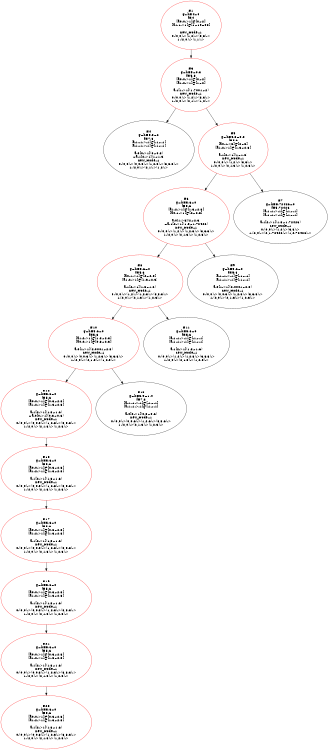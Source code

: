 digraph G {
size = "5,5";
center = true;
1 [label="#1
g+h=4+0
f=4
[a0:0->1]@[0~2]
[a1:1->1]@[1~1e+08]

new_Node:-1
0:(0,0)->(1,2)->(3,3)->
1:(2,0)->(1,1)->
"]
3 [label="#3
g+h=5+0.3
f=5.3
[a0:0->1]@[0~2]
[a1:2->1]@[1~2]

a:1[1->1](1.7001~2)
new_Node:-1
0:(0,0)->(1,2)->(3,3)->
1:(2,0)->(2,1)->(1,2)->
"]
1 -> 3
4 [label="#4
g+h=5.3+2
f=7.3
[a-1:-1->-1]@[-1~-1]
[a-1:-1->-1]@[-1~-1]

a:0[0->1](0~0.3)
+a:1[2->1](1~1.3)
new_Node:-1
0:(0,0)->(0,0.3)->(1,2.3)->(3,3.3)->
1:(2,0)->(2,1)->(1,2)->
"]
3 -> 4
5 [label="#5
g+h=5.3+0.3
f=5.6
[a0:1->3]@[2~3]
[a1:2->1]@[1.3~2.3]

a:1[2->1](1~1.3)
new_Node:-1
0:(0,0)->(1,2)->(3,3)->
1:(2,0)->(2,1.3)->(1,2.3)->
"]
3 -> 5
6 [label="#6
g+h=5.6+0
f=5.6
[a1:2->1]@[1.3~2.3]
[a0:1->1]@[2~2.3]

a:0[1->3](2~2.3)
+a:1[2->1](1.3~1.72426)
new_Node:-1
0:(0,0)->(1,2)->(1,2.3)->(3,3.3)->
1:(2,0)->(2,1.3)->(1,2.3)->
"]
5 -> 6
7 [label="#7
g+h=5.72426+0
f=5.72426
[a-1:-1->-1]@[-1~-1]
[a-1:-1->-1]@[-1~-1]

a:1[2->1](1.3~1.72426)
new_Node:-1
0:(0,0)->(1,2)->(3,3)->
1:(2,0)->(2,1.72426)->(1,2.72426)->
"]
5 -> 7
8 [label="#8
g+h=5.6+0
f=5.6
[a0:1->1]@[2~2.3]
[a1:2->1]@[1.3~2.3]

a:1[2->1](1.3~1.6)
new_Node:-1
0:(0,0)->(1,2)->(1,2.3)->(3,3.3)->
1:(2,0)->(2,1.3)->(1,2.3)->
"]
6 -> 8
9 [label="#9
g+h=5.6+0
f=5.6
[a-1:-1->-1]@[-1~-1]
[a-1:-1->-1]@[-1~-1]

a:0[1->1](2.0001~2.3)
new_Node:-1
0:(0,0)->(0,0.3)->(1,2.3)->(3,3.3)->
1:(2,0)->(2,1.3)->(1,2.3)->
"]
6 -> 9
10 [label="#10
g+h=5.6+0
f=5.6
[a1:2->1]@[1.3~2.3]
[a0:0->1]@[0.3~2.3]

a:0[1->1](2.0001~2.3)
new_Node:-1
0:(0,0)->(0,0.3)->(1,2.3)->(3,3.3)->
1:(2,0)->(2,1.3)->(1,2.3)->
"]
8 -> 10
11 [label="#11
g+h=5.6+0
f=5.6
[a-1:-1->-1]@[-1~-1]
[a-1:-1->-1]@[-1~-1]

a:1[2->1](1.3~1.6)
new_Node:-1
0:(0,0)->(1,2)->(1,2.3)->(3,3.3)->
1:(2,0)->(2,1.3)->(1,2.3)->
"]
8 -> 11
12 [label="#12
g+h=5.6+0
f=5.6
[a0:0->1]@[0.3~2.3]
[a1:2->1]@[1.3~2.3]

a:1[2->1](1.3~1.6)
+a:0[0->1](0.3~0.6)
new_Node:-1
0:(0,0)->(0,0.3)->(1,2.3)->(3,3.3)->
1:(2,0)->(2,1.3)->(1,2.3)->
"]
10 -> 12
13 [label="#13
g+h=5.9+1.4
f=7.3
[a-1:-1->-1]@[-1~-1]
[a-1:-1->-1]@[-1~-1]

a:0[0->1](0.3~0.6)
new_Node:-1
0:(0,0)->(0,0.6)->(1,2.6)->(3,3.6)->
1:(2,0)->(2,1.3)->(1,2.3)->
"]
10 -> 13
15 [label="#15
g+h=5.6+0
f=5.6
[a0:0->1]@[0.3~2.3]
[a1:2->1]@[1.3~2.3]

a:1[2->1](1.3~1.6)
new_Node:-1
0:(0,0)->(0,0.3)->(1,2.3)->(3,3.3)->
1:(2,0)->(2,1.3)->(1,2.3)->
"]
12 -> 15
17 [label="#17
g+h=5.6+0
f=5.6
[a0:0->1]@[0.3~2.3]
[a1:2->1]@[1.3~2.3]

a:1[2->1](1.3~1.6)
new_Node:-1
0:(0,0)->(0,0.3)->(1,2.3)->(3,3.3)->
1:(2,0)->(2,1.3)->(1,2.3)->
"]
15 -> 17
19 [label="#19
g+h=5.6+0
f=5.6
[a0:0->1]@[0.3~2.3]
[a1:2->1]@[1.3~2.3]

a:1[2->1](1.3~1.6)
new_Node:-1
0:(0,0)->(0,0.3)->(1,2.3)->(3,3.3)->
1:(2,0)->(2,1.3)->(1,2.3)->
"]
17 -> 19
21 [label="#21
g+h=5.6+0
f=5.6
[a0:0->1]@[0.3~2.3]
[a1:2->1]@[1.3~2.3]

a:1[2->1](1.3~1.6)
new_Node:-1
0:(0,0)->(0,0.3)->(1,2.3)->(3,3.3)->
1:(2,0)->(2,1.3)->(1,2.3)->
"]
19 -> 21
23 [label="#23
g+h=5.6+0
f=5.6
[a0:0->1]@[0.3~2.3]
[a1:2->1]@[1.3~2.3]

a:1[2->1](1.3~1.6)
new_Node:-1
0:(0,0)->(0,0.3)->(1,2.3)->(3,3.3)->
1:(2,0)->(2,1.3)->(1,2.3)->
"]
21 -> 23
23 [color=red]
21 [color=red]
19 [color=red]
17 [color=red]
15 [color=red]
12 [color=red]
10 [color=red]
8 [color=red]
6 [color=red]
5 [color=red]
3 [color=red]
1 [color=red]
}
